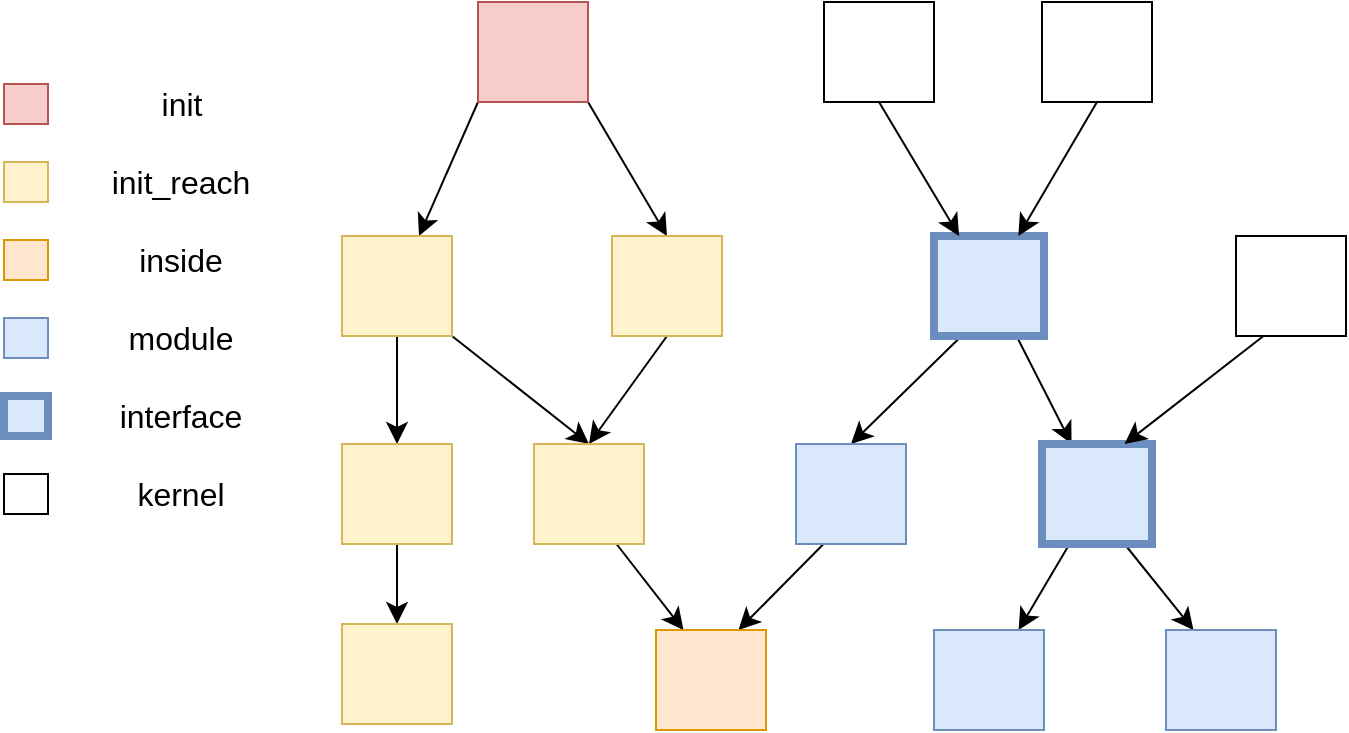 <mxfile version="21.3.7" type="github">
  <diagram name="第 1 页" id="a9GPIlejRYcK83K9d1bZ">
    <mxGraphModel dx="1254" dy="803" grid="0" gridSize="10" guides="1" tooltips="1" connect="1" arrows="1" fold="1" page="1" pageScale="1" pageWidth="124" pageHeight="110" math="0" shadow="0">
      <root>
        <mxCell id="0" />
        <mxCell id="1" parent="0" />
        <mxCell id="2WzAtp8eU49LeTSyjP0A-10" style="edgeStyle=none;curved=1;rounded=0;orthogonalLoop=1;jettySize=auto;html=1;exitX=0;exitY=1;exitDx=0;exitDy=0;fontSize=12;startSize=8;endSize=8;" parent="1" source="2WzAtp8eU49LeTSyjP0A-1" target="2WzAtp8eU49LeTSyjP0A-2" edge="1">
          <mxGeometry relative="1" as="geometry" />
        </mxCell>
        <mxCell id="2WzAtp8eU49LeTSyjP0A-11" style="edgeStyle=none;curved=1;rounded=0;orthogonalLoop=1;jettySize=auto;html=1;exitX=1;exitY=1;exitDx=0;exitDy=0;entryX=0.5;entryY=0;entryDx=0;entryDy=0;fontSize=12;startSize=8;endSize=8;" parent="1" source="2WzAtp8eU49LeTSyjP0A-1" target="2WzAtp8eU49LeTSyjP0A-3" edge="1">
          <mxGeometry relative="1" as="geometry" />
        </mxCell>
        <mxCell id="2WzAtp8eU49LeTSyjP0A-1" value="" style="rounded=0;whiteSpace=wrap;html=1;fontSize=16;fillColor=#f8cecc;strokeColor=#b85450;" parent="1" vertex="1">
          <mxGeometry x="32" y="-17" width="55" height="50" as="geometry" />
        </mxCell>
        <mxCell id="2WzAtp8eU49LeTSyjP0A-12" style="edgeStyle=none;curved=1;rounded=0;orthogonalLoop=1;jettySize=auto;html=1;exitX=0.5;exitY=1;exitDx=0;exitDy=0;entryX=0.5;entryY=0;entryDx=0;entryDy=0;fontSize=12;startSize=8;endSize=8;" parent="1" source="2WzAtp8eU49LeTSyjP0A-2" target="2WzAtp8eU49LeTSyjP0A-5" edge="1">
          <mxGeometry relative="1" as="geometry" />
        </mxCell>
        <mxCell id="2WzAtp8eU49LeTSyjP0A-13" style="edgeStyle=none;curved=1;rounded=0;orthogonalLoop=1;jettySize=auto;html=1;exitX=1;exitY=1;exitDx=0;exitDy=0;entryX=0.5;entryY=0;entryDx=0;entryDy=0;fontSize=12;startSize=8;endSize=8;" parent="1" source="2WzAtp8eU49LeTSyjP0A-2" target="2WzAtp8eU49LeTSyjP0A-6" edge="1">
          <mxGeometry relative="1" as="geometry" />
        </mxCell>
        <mxCell id="2WzAtp8eU49LeTSyjP0A-2" value="" style="rounded=0;whiteSpace=wrap;html=1;fontSize=16;fillColor=#fff2cc;strokeColor=#d6b656;" parent="1" vertex="1">
          <mxGeometry x="-36" y="100" width="55" height="50" as="geometry" />
        </mxCell>
        <mxCell id="2WzAtp8eU49LeTSyjP0A-14" style="edgeStyle=none;curved=1;rounded=0;orthogonalLoop=1;jettySize=auto;html=1;exitX=0.5;exitY=1;exitDx=0;exitDy=0;entryX=0.5;entryY=0;entryDx=0;entryDy=0;fontSize=12;startSize=8;endSize=8;" parent="1" source="2WzAtp8eU49LeTSyjP0A-3" target="2WzAtp8eU49LeTSyjP0A-6" edge="1">
          <mxGeometry relative="1" as="geometry" />
        </mxCell>
        <mxCell id="2WzAtp8eU49LeTSyjP0A-3" value="" style="rounded=0;whiteSpace=wrap;html=1;fontSize=16;fillColor=#fff2cc;strokeColor=#d6b656;" parent="1" vertex="1">
          <mxGeometry x="99" y="100" width="55" height="50" as="geometry" />
        </mxCell>
        <mxCell id="2WzAtp8eU49LeTSyjP0A-20" style="edgeStyle=none;curved=1;rounded=0;orthogonalLoop=1;jettySize=auto;html=1;exitX=0.25;exitY=1;exitDx=0;exitDy=0;entryX=0.5;entryY=0;entryDx=0;entryDy=0;fontSize=12;startSize=8;endSize=8;" parent="1" source="2WzAtp8eU49LeTSyjP0A-4" target="2WzAtp8eU49LeTSyjP0A-19" edge="1">
          <mxGeometry relative="1" as="geometry" />
        </mxCell>
        <mxCell id="2WzAtp8eU49LeTSyjP0A-25" style="edgeStyle=none;curved=1;rounded=0;orthogonalLoop=1;jettySize=auto;html=1;exitX=0.75;exitY=1;exitDx=0;exitDy=0;fontSize=12;startSize=8;endSize=8;" parent="1" source="2WzAtp8eU49LeTSyjP0A-4" target="2WzAtp8eU49LeTSyjP0A-24" edge="1">
          <mxGeometry relative="1" as="geometry" />
        </mxCell>
        <mxCell id="2WzAtp8eU49LeTSyjP0A-4" value="" style="rounded=0;whiteSpace=wrap;html=1;fontSize=16;fillColor=#dae8fc;strokeColor=#6c8ebf;strokeWidth=4;" parent="1" vertex="1">
          <mxGeometry x="260" y="100" width="55" height="50" as="geometry" />
        </mxCell>
        <mxCell id="2WzAtp8eU49LeTSyjP0A-15" style="edgeStyle=none;curved=1;rounded=0;orthogonalLoop=1;jettySize=auto;html=1;exitX=0.5;exitY=1;exitDx=0;exitDy=0;fontSize=12;startSize=8;endSize=8;" parent="1" source="2WzAtp8eU49LeTSyjP0A-5" target="2WzAtp8eU49LeTSyjP0A-7" edge="1">
          <mxGeometry relative="1" as="geometry" />
        </mxCell>
        <mxCell id="2WzAtp8eU49LeTSyjP0A-5" value="" style="rounded=0;whiteSpace=wrap;html=1;fontSize=16;fillColor=#fff2cc;strokeColor=#d6b656;" parent="1" vertex="1">
          <mxGeometry x="-36" y="204" width="55" height="50" as="geometry" />
        </mxCell>
        <mxCell id="2WzAtp8eU49LeTSyjP0A-22" style="edgeStyle=none;curved=1;rounded=0;orthogonalLoop=1;jettySize=auto;html=1;exitX=0.75;exitY=1;exitDx=0;exitDy=0;entryX=0.25;entryY=0;entryDx=0;entryDy=0;fontSize=12;startSize=8;endSize=8;" parent="1" source="2WzAtp8eU49LeTSyjP0A-6" target="2WzAtp8eU49LeTSyjP0A-21" edge="1">
          <mxGeometry relative="1" as="geometry" />
        </mxCell>
        <mxCell id="2WzAtp8eU49LeTSyjP0A-6" value="" style="rounded=0;whiteSpace=wrap;html=1;fontSize=16;fillColor=#fff2cc;strokeColor=#d6b656;" parent="1" vertex="1">
          <mxGeometry x="60" y="204" width="55" height="50" as="geometry" />
        </mxCell>
        <mxCell id="2WzAtp8eU49LeTSyjP0A-7" value="" style="rounded=0;whiteSpace=wrap;html=1;fontSize=16;fillColor=#fff2cc;strokeColor=#d6b656;" parent="1" vertex="1">
          <mxGeometry x="-36" y="294" width="55" height="50" as="geometry" />
        </mxCell>
        <mxCell id="2WzAtp8eU49LeTSyjP0A-17" style="edgeStyle=none;curved=1;rounded=0;orthogonalLoop=1;jettySize=auto;html=1;exitX=0.5;exitY=1;exitDx=0;exitDy=0;fontSize=12;startSize=8;endSize=8;" parent="1" source="2WzAtp8eU49LeTSyjP0A-8" target="2WzAtp8eU49LeTSyjP0A-4" edge="1">
          <mxGeometry relative="1" as="geometry" />
        </mxCell>
        <mxCell id="2WzAtp8eU49LeTSyjP0A-8" value="" style="rounded=0;whiteSpace=wrap;html=1;fontSize=16;" parent="1" vertex="1">
          <mxGeometry x="205" y="-17" width="55" height="50" as="geometry" />
        </mxCell>
        <mxCell id="2WzAtp8eU49LeTSyjP0A-18" style="edgeStyle=none;curved=1;rounded=0;orthogonalLoop=1;jettySize=auto;html=1;exitX=0.5;exitY=1;exitDx=0;exitDy=0;fontSize=12;startSize=8;endSize=8;" parent="1" source="2WzAtp8eU49LeTSyjP0A-16" target="2WzAtp8eU49LeTSyjP0A-4" edge="1">
          <mxGeometry relative="1" as="geometry" />
        </mxCell>
        <mxCell id="2WzAtp8eU49LeTSyjP0A-16" value="" style="rounded=0;whiteSpace=wrap;html=1;fontSize=16;" parent="1" vertex="1">
          <mxGeometry x="314" y="-17" width="55" height="50" as="geometry" />
        </mxCell>
        <mxCell id="2WzAtp8eU49LeTSyjP0A-23" style="edgeStyle=none;curved=1;rounded=0;orthogonalLoop=1;jettySize=auto;html=1;exitX=0.25;exitY=1;exitDx=0;exitDy=0;entryX=0.75;entryY=0;entryDx=0;entryDy=0;fontSize=12;startSize=8;endSize=8;" parent="1" source="2WzAtp8eU49LeTSyjP0A-19" target="2WzAtp8eU49LeTSyjP0A-21" edge="1">
          <mxGeometry relative="1" as="geometry" />
        </mxCell>
        <mxCell id="2WzAtp8eU49LeTSyjP0A-19" value="" style="rounded=0;whiteSpace=wrap;html=1;fontSize=16;fillColor=#dae8fc;strokeColor=#6c8ebf;" parent="1" vertex="1">
          <mxGeometry x="191" y="204" width="55" height="50" as="geometry" />
        </mxCell>
        <mxCell id="2WzAtp8eU49LeTSyjP0A-21" value="" style="rounded=0;whiteSpace=wrap;html=1;fontSize=16;fillColor=#ffe6cc;strokeColor=#d79b00;" parent="1" vertex="1">
          <mxGeometry x="121" y="297" width="55" height="50" as="geometry" />
        </mxCell>
        <mxCell id="2WzAtp8eU49LeTSyjP0A-27" style="edgeStyle=none;curved=1;rounded=0;orthogonalLoop=1;jettySize=auto;html=1;exitX=0.25;exitY=1;exitDx=0;exitDy=0;fontSize=12;startSize=8;endSize=8;" parent="1" source="2WzAtp8eU49LeTSyjP0A-24" target="2WzAtp8eU49LeTSyjP0A-26" edge="1">
          <mxGeometry relative="1" as="geometry" />
        </mxCell>
        <mxCell id="2WzAtp8eU49LeTSyjP0A-29" style="edgeStyle=none;curved=1;rounded=0;orthogonalLoop=1;jettySize=auto;html=1;exitX=0.75;exitY=1;exitDx=0;exitDy=0;entryX=0.25;entryY=0;entryDx=0;entryDy=0;fontSize=12;startSize=8;endSize=8;" parent="1" source="2WzAtp8eU49LeTSyjP0A-24" target="2WzAtp8eU49LeTSyjP0A-28" edge="1">
          <mxGeometry relative="1" as="geometry" />
        </mxCell>
        <mxCell id="2WzAtp8eU49LeTSyjP0A-24" value="" style="rounded=0;whiteSpace=wrap;html=1;fontSize=16;fillColor=#dae8fc;strokeColor=#6c8ebf;strokeWidth=4;" parent="1" vertex="1">
          <mxGeometry x="314" y="204" width="55" height="50" as="geometry" />
        </mxCell>
        <mxCell id="2WzAtp8eU49LeTSyjP0A-26" value="" style="rounded=0;whiteSpace=wrap;html=1;fontSize=16;fillColor=#dae8fc;strokeColor=#6c8ebf;" parent="1" vertex="1">
          <mxGeometry x="260" y="297" width="55" height="50" as="geometry" />
        </mxCell>
        <mxCell id="2WzAtp8eU49LeTSyjP0A-28" value="" style="rounded=0;whiteSpace=wrap;html=1;fontSize=16;fillColor=#dae8fc;strokeColor=#6c8ebf;" parent="1" vertex="1">
          <mxGeometry x="376" y="297" width="55" height="50" as="geometry" />
        </mxCell>
        <mxCell id="2WzAtp8eU49LeTSyjP0A-32" style="edgeStyle=none;curved=1;rounded=0;orthogonalLoop=1;jettySize=auto;html=1;exitX=0.25;exitY=1;exitDx=0;exitDy=0;entryX=0.75;entryY=0;entryDx=0;entryDy=0;fontSize=12;startSize=8;endSize=8;" parent="1" source="2WzAtp8eU49LeTSyjP0A-30" target="2WzAtp8eU49LeTSyjP0A-24" edge="1">
          <mxGeometry relative="1" as="geometry" />
        </mxCell>
        <mxCell id="2WzAtp8eU49LeTSyjP0A-30" value="" style="rounded=0;whiteSpace=wrap;html=1;fontSize=16;" parent="1" vertex="1">
          <mxGeometry x="411" y="100" width="55" height="50" as="geometry" />
        </mxCell>
        <mxCell id="2WzAtp8eU49LeTSyjP0A-33" value="" style="rounded=0;whiteSpace=wrap;html=1;fontSize=16;fillColor=#f8cecc;strokeColor=#b85450;" parent="1" vertex="1">
          <mxGeometry x="-205" y="24" width="22" height="20" as="geometry" />
        </mxCell>
        <mxCell id="2WzAtp8eU49LeTSyjP0A-34" value="" style="rounded=0;whiteSpace=wrap;html=1;fontSize=16;fillColor=#fff2cc;strokeColor=#d6b656;" parent="1" vertex="1">
          <mxGeometry x="-205" y="63" width="22" height="20" as="geometry" />
        </mxCell>
        <mxCell id="2WzAtp8eU49LeTSyjP0A-35" value="" style="rounded=0;whiteSpace=wrap;html=1;fontSize=16;fillColor=#ffe6cc;strokeColor=#d79b00;" parent="1" vertex="1">
          <mxGeometry x="-205" y="102" width="22" height="20" as="geometry" />
        </mxCell>
        <mxCell id="2WzAtp8eU49LeTSyjP0A-36" value="" style="rounded=0;whiteSpace=wrap;html=1;fontSize=16;fillColor=#dae8fc;strokeColor=#6c8ebf;" parent="1" vertex="1">
          <mxGeometry x="-205" y="141" width="22" height="20" as="geometry" />
        </mxCell>
        <mxCell id="2WzAtp8eU49LeTSyjP0A-38" value="" style="rounded=0;whiteSpace=wrap;html=1;fontSize=16;fillColor=#dae8fc;strokeColor=#6c8ebf;strokeWidth=4;" parent="1" vertex="1">
          <mxGeometry x="-205" y="180" width="22" height="20" as="geometry" />
        </mxCell>
        <mxCell id="2WzAtp8eU49LeTSyjP0A-39" value="" style="rounded=0;whiteSpace=wrap;html=1;fontSize=16;" parent="1" vertex="1">
          <mxGeometry x="-205" y="219" width="22" height="20" as="geometry" />
        </mxCell>
        <mxCell id="2WzAtp8eU49LeTSyjP0A-40" value="init_reach" style="text;strokeColor=none;fillColor=none;html=1;align=center;verticalAlign=middle;whiteSpace=wrap;rounded=0;fontSize=16;" parent="1" vertex="1">
          <mxGeometry x="-156" y="58" width="79" height="30" as="geometry" />
        </mxCell>
        <mxCell id="2WzAtp8eU49LeTSyjP0A-41" value="init" style="text;strokeColor=none;fillColor=none;html=1;align=center;verticalAlign=middle;whiteSpace=wrap;rounded=0;fontSize=16;" parent="1" vertex="1">
          <mxGeometry x="-146.5" y="19" width="60" height="30" as="geometry" />
        </mxCell>
        <mxCell id="2WzAtp8eU49LeTSyjP0A-42" value="inside" style="text;strokeColor=none;fillColor=none;html=1;align=center;verticalAlign=middle;whiteSpace=wrap;rounded=0;fontSize=16;" parent="1" vertex="1">
          <mxGeometry x="-156" y="97" width="79" height="30" as="geometry" />
        </mxCell>
        <mxCell id="2WzAtp8eU49LeTSyjP0A-43" value="module" style="text;strokeColor=none;fillColor=none;html=1;align=center;verticalAlign=middle;whiteSpace=wrap;rounded=0;fontSize=16;" parent="1" vertex="1">
          <mxGeometry x="-156" y="136" width="79" height="30" as="geometry" />
        </mxCell>
        <mxCell id="2WzAtp8eU49LeTSyjP0A-44" value="interface" style="text;strokeColor=none;fillColor=none;html=1;align=center;verticalAlign=middle;whiteSpace=wrap;rounded=0;fontSize=16;" parent="1" vertex="1">
          <mxGeometry x="-156" y="175" width="79" height="30" as="geometry" />
        </mxCell>
        <mxCell id="2WzAtp8eU49LeTSyjP0A-45" value="kernel" style="text;strokeColor=none;fillColor=none;html=1;align=center;verticalAlign=middle;whiteSpace=wrap;rounded=0;fontSize=16;" parent="1" vertex="1">
          <mxGeometry x="-156" y="214" width="79" height="30" as="geometry" />
        </mxCell>
      </root>
    </mxGraphModel>
  </diagram>
</mxfile>
